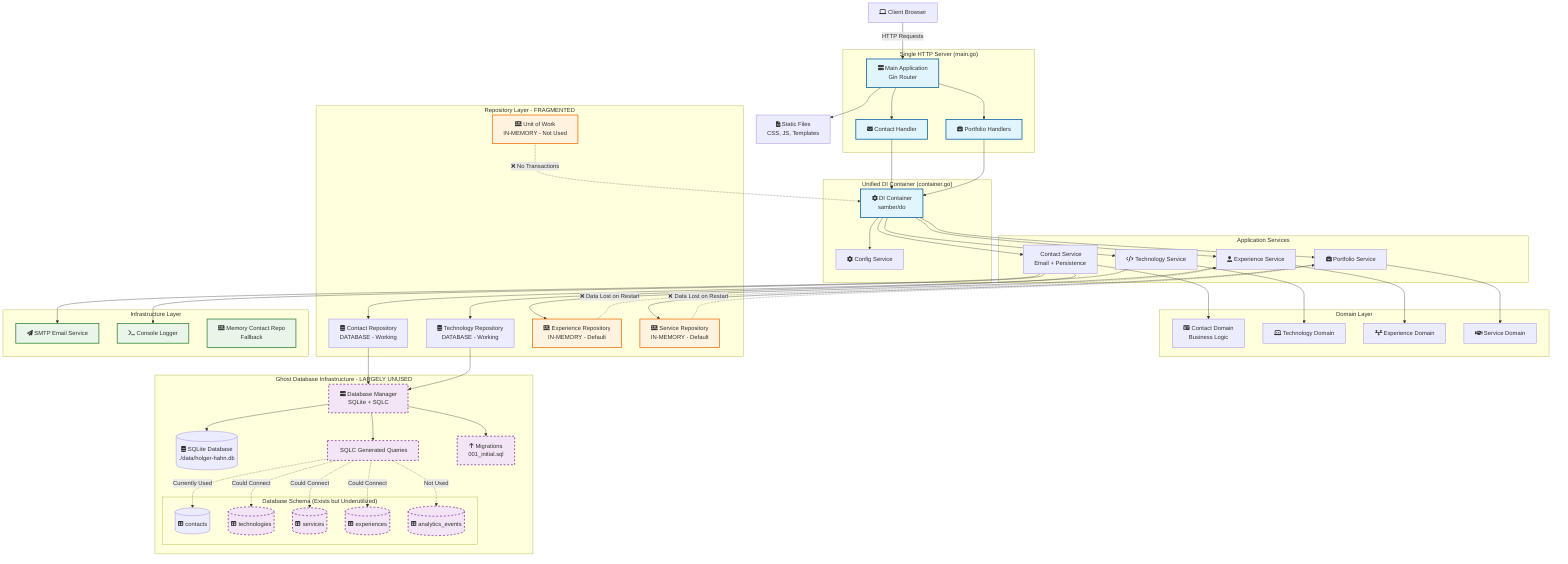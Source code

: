 %% Current App Architecture - Holger Hahn Website
%% Shows the actual current state with dual containers, in-memory repos, disconnected systems
%% Created: 2025-07-26 21:12

graph TB
    %% External Systems
    Client[fa:fa-laptop Client Browser]
    
    %% Main Application Layer
    subgraph "Single HTTP Server (main.go)"
        MainApp[fa:fa-server Main Application<br/>Gin Router]
        ContactHandler[fa:fa-envelope Contact Handler]
        PortfolioHandlers[fa:fa-briefcase Portfolio Handlers]
    end
    
    %% Unified DI Container (Current State)
    subgraph "Unified DI Container (container.go)"
        DIContainer[fa:fa-cog DI Container<br/>samber/do]
        ConfigService[fa:fa-gear Config Service]
    end
    
    %% Application Services Layer
    subgraph "Application Services"
        ContactService[fa:fa-envelope-o Contact Service<br/>Email + Persistence]
        TechnologyService[fa:fa-code Technology Service]
        ExperienceService[fa:fa-user-tie Experience Service]
        PortfolioService[fa:fa-briefcase Portfolio Service]
    end
    
    %% Domain Layer
    subgraph "Domain Layer"
        ContactDomain[fa:fa-id-card Contact Domain<br/>Business Logic]
        TechnologyDomain[fa:fa-laptop-code Technology Domain]
        ExperienceDomain[fa:fa-timeline Experience Domain]
        ServiceDomain[fa:fa-handshake Service Domain]
    end
    
    %% Repository Layer (Current Problem: Mixed Implementation)
    subgraph "Repository Layer - FRAGMENTED"
        %% Database Repositories (Partially Used)
        ContactRepo[fa:fa-database Contact Repository<br/>DATABASE - Working]
        TechRepo[fa:fa-database Technology Repository<br/>DATABASE - Working]
        
        %% In-Memory Repositories (Default)
        ExpRepoMem[fa:fa-memory Experience Repository<br/>IN-MEMORY - Default]
        ServiceRepoMem[fa:fa-memory Service Repository<br/>IN-MEMORY - Default]
        UnitOfWorkMem[fa:fa-memory Unit of Work<br/>IN-MEMORY - Not Used]
    end
    
    %% Infrastructure Layer
    subgraph "Infrastructure Layer"
        SMTPService[fa:fa-paper-plane SMTP Email Service]
        ConsoleLogger[fa:fa-terminal Console Logger]
        MemoryContactRepo[fa:fa-memory Memory Contact Repo<br/>Fallback]
    end
    
    %% Ghost Database System (Exists but Largely Unused)
    subgraph "Ghost Database Infrastructure - LARGELY UNUSED"
        DatabaseManager[fa:fa-server Database Manager<br/>SQLite + SQLC]
        SQLiteDB[(fa:fa-database SQLite Database<br/>./data/holger-hahn.db)]
        SQLCQueries[fa:fa-sql SQLC Generated Queries]
        MigrationSystem[fa:fa-arrow-up Migrations<br/>001_initial.sql]
        
        %% Database Schema Tables
        subgraph "Database Schema (Exists but Underutilized)"
            ContactsTable[(fa:fa-table contacts)]
            TechnologiesTable[(fa:fa-table technologies)]
            ServicesTable[(fa:fa-table services)]
            ExperiencesTable[(fa:fa-table experiences)]
            AnalyticsTable[(fa:fa-table analytics_events)]
        end
    end
    
    %% Static Assets
    StaticFiles[fa:fa-file-code Static Files<br/>CSS, JS, Templates]
    
    %% Connection Flows
    Client -->|HTTP Requests| MainApp
    MainApp --> ContactHandler
    MainApp --> PortfolioHandlers
    MainApp --> StaticFiles
    
    %% DI Container Connections
    ContactHandler --> DIContainer
    PortfolioHandlers --> DIContainer
    DIContainer --> ContactService
    DIContainer --> TechnologyService
    DIContainer --> ExperienceService
    DIContainer --> PortfolioService
    DIContainer --> ConfigService
    
    %% Service to Domain Connections
    ContactService --> ContactDomain
    TechnologyService --> TechnologyDomain
    ExperienceService --> ExperienceDomain
    PortfolioService --> ServiceDomain
    
    %% Repository Connections (Current Mixed State)
    ContactService --> ContactRepo
    TechnologyService --> TechRepo
    ExperienceService --> ExpRepoMem
    PortfolioService --> ServiceRepoMem
    
    %% Infrastructure Connections
    ContactService --> SMTPService
    ContactService --> ConsoleLogger
    
    %% Database Connections (Partial)
    ContactRepo --> DatabaseManager
    TechRepo --> DatabaseManager
    DatabaseManager --> SQLiteDB
    DatabaseManager --> SQLCQueries
    DatabaseManager --> MigrationSystem
    
    %% Ghost System Connections (Unused Potential)
    SQLCQueries -.->|Could Connect| TechnologiesTable
    SQLCQueries -.->|Could Connect| ServicesTable
    SQLCQueries -.->|Could Connect| ExperiencesTable
    SQLCQueries -.->|Currently Used| ContactsTable
    SQLCQueries -.->|Not Used| AnalyticsTable
    
    %% Styling
    classDef current fill:#e1f5fe,stroke:#01579b,stroke-width:2px
    classDef problem fill:#ffebee,stroke:#c62828,stroke-width:3px
    classDef unused fill:#f3e5f5,stroke:#7b1fa2,stroke-width:2px,stroke-dasharray: 5 5
    classDef infrastructure fill:#e8f5e8,stroke:#2e7d32,stroke-width:2px
    classDef memory fill:#fff3e0,stroke:#ef6c00,stroke-width:2px
    
    class MainApp,ContactHandler,PortfolioHandlers,DIContainer current
    class ExpRepoMem,ServiceRepoMem,UnitOfWorkMem problem
    class DatabaseManager,SQLCQueries,MigrationSystem,TechnologiesTable,ServicesTable,ExperiencesTable,AnalyticsTable unused
    class SMTPService,ConsoleLogger,MemoryContactRepo infrastructure
    class ExpRepoMem,ServiceRepoMem,UnitOfWorkMem memory
    
    %% Problem Annotations
    ExpRepoMem -.->|❌ Data Lost on Restart| ExperienceService
    ServiceRepoMem -.->|❌ Data Lost on Restart| PortfolioService
    UnitOfWorkMem -.->|❌ No Transactions| DIContainer